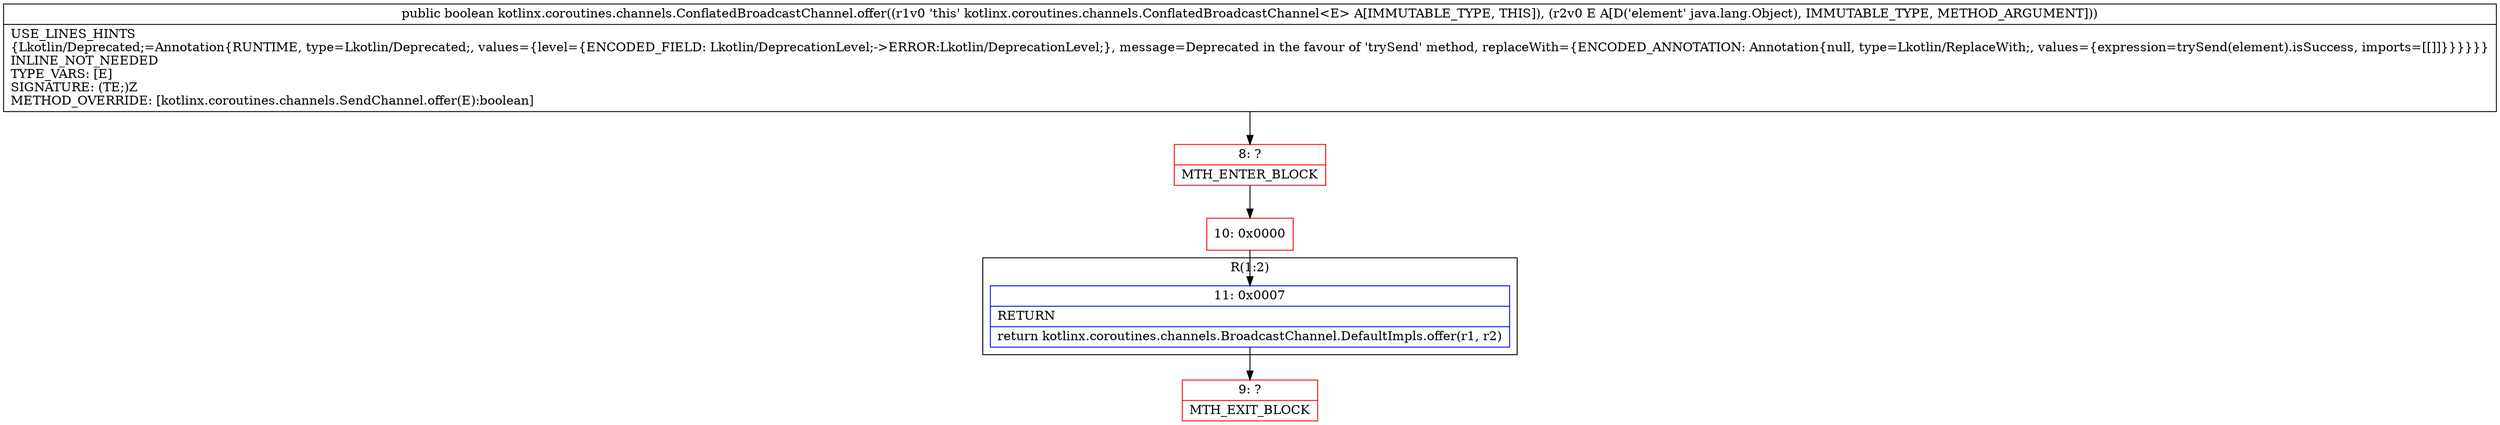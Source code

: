 digraph "CFG forkotlinx.coroutines.channels.ConflatedBroadcastChannel.offer(Ljava\/lang\/Object;)Z" {
subgraph cluster_Region_1267722774 {
label = "R(1:2)";
node [shape=record,color=blue];
Node_11 [shape=record,label="{11\:\ 0x0007|RETURN\l|return kotlinx.coroutines.channels.BroadcastChannel.DefaultImpls.offer(r1, r2)\l}"];
}
Node_8 [shape=record,color=red,label="{8\:\ ?|MTH_ENTER_BLOCK\l}"];
Node_10 [shape=record,color=red,label="{10\:\ 0x0000}"];
Node_9 [shape=record,color=red,label="{9\:\ ?|MTH_EXIT_BLOCK\l}"];
MethodNode[shape=record,label="{public boolean kotlinx.coroutines.channels.ConflatedBroadcastChannel.offer((r1v0 'this' kotlinx.coroutines.channels.ConflatedBroadcastChannel\<E\> A[IMMUTABLE_TYPE, THIS]), (r2v0 E A[D('element' java.lang.Object), IMMUTABLE_TYPE, METHOD_ARGUMENT]))  | USE_LINES_HINTS\l\{Lkotlin\/Deprecated;=Annotation\{RUNTIME, type=Lkotlin\/Deprecated;, values=\{level=\{ENCODED_FIELD: Lkotlin\/DeprecationLevel;\-\>ERROR:Lkotlin\/DeprecationLevel;\}, message=Deprecated in the favour of 'trySend' method, replaceWith=\{ENCODED_ANNOTATION: Annotation\{null, type=Lkotlin\/ReplaceWith;, values=\{expression=trySend(element).isSuccess, imports=[[]]\}\}\}\}\}\}\lINLINE_NOT_NEEDED\lTYPE_VARS: [E]\lSIGNATURE: (TE;)Z\lMETHOD_OVERRIDE: [kotlinx.coroutines.channels.SendChannel.offer(E):boolean]\l}"];
MethodNode -> Node_8;Node_11 -> Node_9;
Node_8 -> Node_10;
Node_10 -> Node_11;
}

